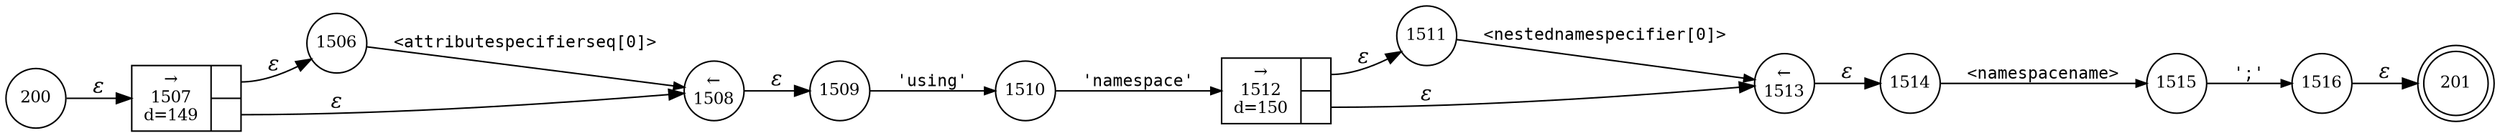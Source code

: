 digraph ATN {
rankdir=LR;
s201[fontsize=11, label="201", shape=doublecircle, fixedsize=true, width=.6];
s1506[fontsize=11,label="1506", shape=circle, fixedsize=true, width=.55, peripheries=1];
s1507[fontsize=11,label="{&rarr;\n1507\nd=149|{<p0>|<p1>}}", shape=record, fixedsize=false, peripheries=1];
s1508[fontsize=11,label="&larr;\n1508", shape=circle, fixedsize=true, width=.55, peripheries=1];
s1509[fontsize=11,label="1509", shape=circle, fixedsize=true, width=.55, peripheries=1];
s1510[fontsize=11,label="1510", shape=circle, fixedsize=true, width=.55, peripheries=1];
s1511[fontsize=11,label="1511", shape=circle, fixedsize=true, width=.55, peripheries=1];
s200[fontsize=11,label="200", shape=circle, fixedsize=true, width=.55, peripheries=1];
s1512[fontsize=11,label="{&rarr;\n1512\nd=150|{<p0>|<p1>}}", shape=record, fixedsize=false, peripheries=1];
s1513[fontsize=11,label="&larr;\n1513", shape=circle, fixedsize=true, width=.55, peripheries=1];
s1514[fontsize=11,label="1514", shape=circle, fixedsize=true, width=.55, peripheries=1];
s1515[fontsize=11,label="1515", shape=circle, fixedsize=true, width=.55, peripheries=1];
s1516[fontsize=11,label="1516", shape=circle, fixedsize=true, width=.55, peripheries=1];
s200 -> s1507 [fontname="Times-Italic", label="&epsilon;"];
s1507:p0 -> s1506 [fontname="Times-Italic", label="&epsilon;"];
s1507:p1 -> s1508 [fontname="Times-Italic", label="&epsilon;"];
s1506 -> s1508 [fontsize=11, fontname="Courier", arrowsize=.7, label = "<attributespecifierseq[0]>", arrowhead = normal];
s1508 -> s1509 [fontname="Times-Italic", label="&epsilon;"];
s1509 -> s1510 [fontsize=11, fontname="Courier", arrowsize=.7, label = "'using'", arrowhead = normal];
s1510 -> s1512 [fontsize=11, fontname="Courier", arrowsize=.7, label = "'namespace'", arrowhead = normal];
s1512:p0 -> s1511 [fontname="Times-Italic", label="&epsilon;"];
s1512:p1 -> s1513 [fontname="Times-Italic", label="&epsilon;"];
s1511 -> s1513 [fontsize=11, fontname="Courier", arrowsize=.7, label = "<nestednamespecifier[0]>", arrowhead = normal];
s1513 -> s1514 [fontname="Times-Italic", label="&epsilon;"];
s1514 -> s1515 [fontsize=11, fontname="Courier", arrowsize=.7, label = "<namespacename>", arrowhead = normal];
s1515 -> s1516 [fontsize=11, fontname="Courier", arrowsize=.7, label = "';'", arrowhead = normal];
s1516 -> s201 [fontname="Times-Italic", label="&epsilon;"];
}